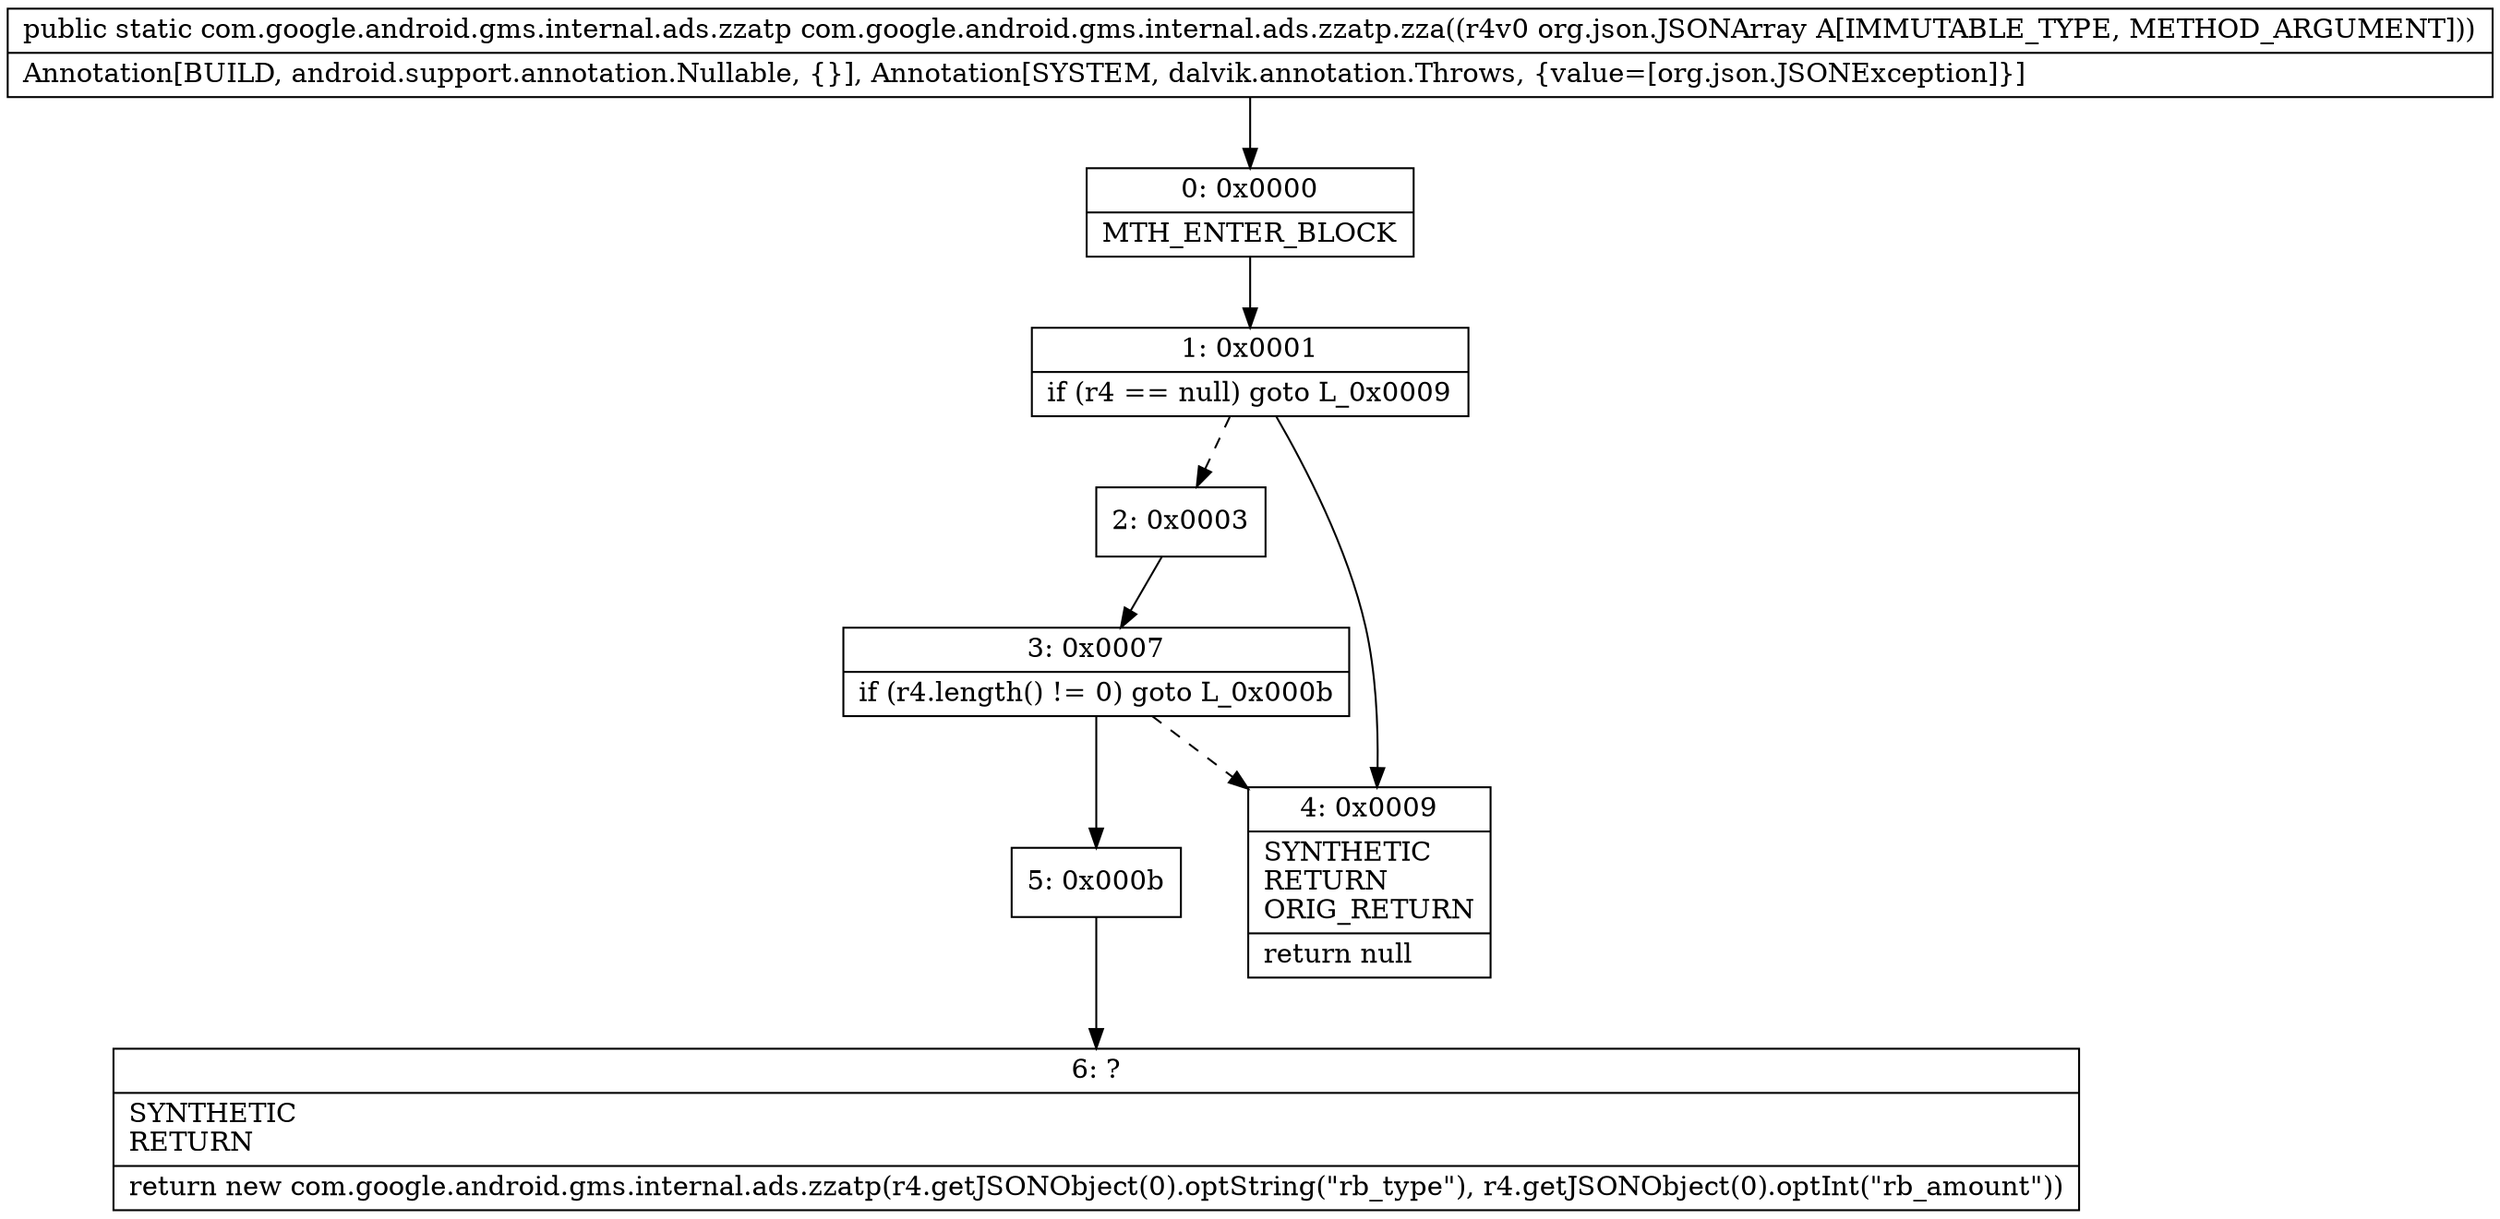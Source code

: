 digraph "CFG forcom.google.android.gms.internal.ads.zzatp.zza(Lorg\/json\/JSONArray;)Lcom\/google\/android\/gms\/internal\/ads\/zzatp;" {
Node_0 [shape=record,label="{0\:\ 0x0000|MTH_ENTER_BLOCK\l}"];
Node_1 [shape=record,label="{1\:\ 0x0001|if (r4 == null) goto L_0x0009\l}"];
Node_2 [shape=record,label="{2\:\ 0x0003}"];
Node_3 [shape=record,label="{3\:\ 0x0007|if (r4.length() != 0) goto L_0x000b\l}"];
Node_4 [shape=record,label="{4\:\ 0x0009|SYNTHETIC\lRETURN\lORIG_RETURN\l|return null\l}"];
Node_5 [shape=record,label="{5\:\ 0x000b}"];
Node_6 [shape=record,label="{6\:\ ?|SYNTHETIC\lRETURN\l|return new com.google.android.gms.internal.ads.zzatp(r4.getJSONObject(0).optString(\"rb_type\"), r4.getJSONObject(0).optInt(\"rb_amount\"))\l}"];
MethodNode[shape=record,label="{public static com.google.android.gms.internal.ads.zzatp com.google.android.gms.internal.ads.zzatp.zza((r4v0 org.json.JSONArray A[IMMUTABLE_TYPE, METHOD_ARGUMENT]))  | Annotation[BUILD, android.support.annotation.Nullable, \{\}], Annotation[SYSTEM, dalvik.annotation.Throws, \{value=[org.json.JSONException]\}]\l}"];
MethodNode -> Node_0;
Node_0 -> Node_1;
Node_1 -> Node_2[style=dashed];
Node_1 -> Node_4;
Node_2 -> Node_3;
Node_3 -> Node_4[style=dashed];
Node_3 -> Node_5;
Node_5 -> Node_6;
}

